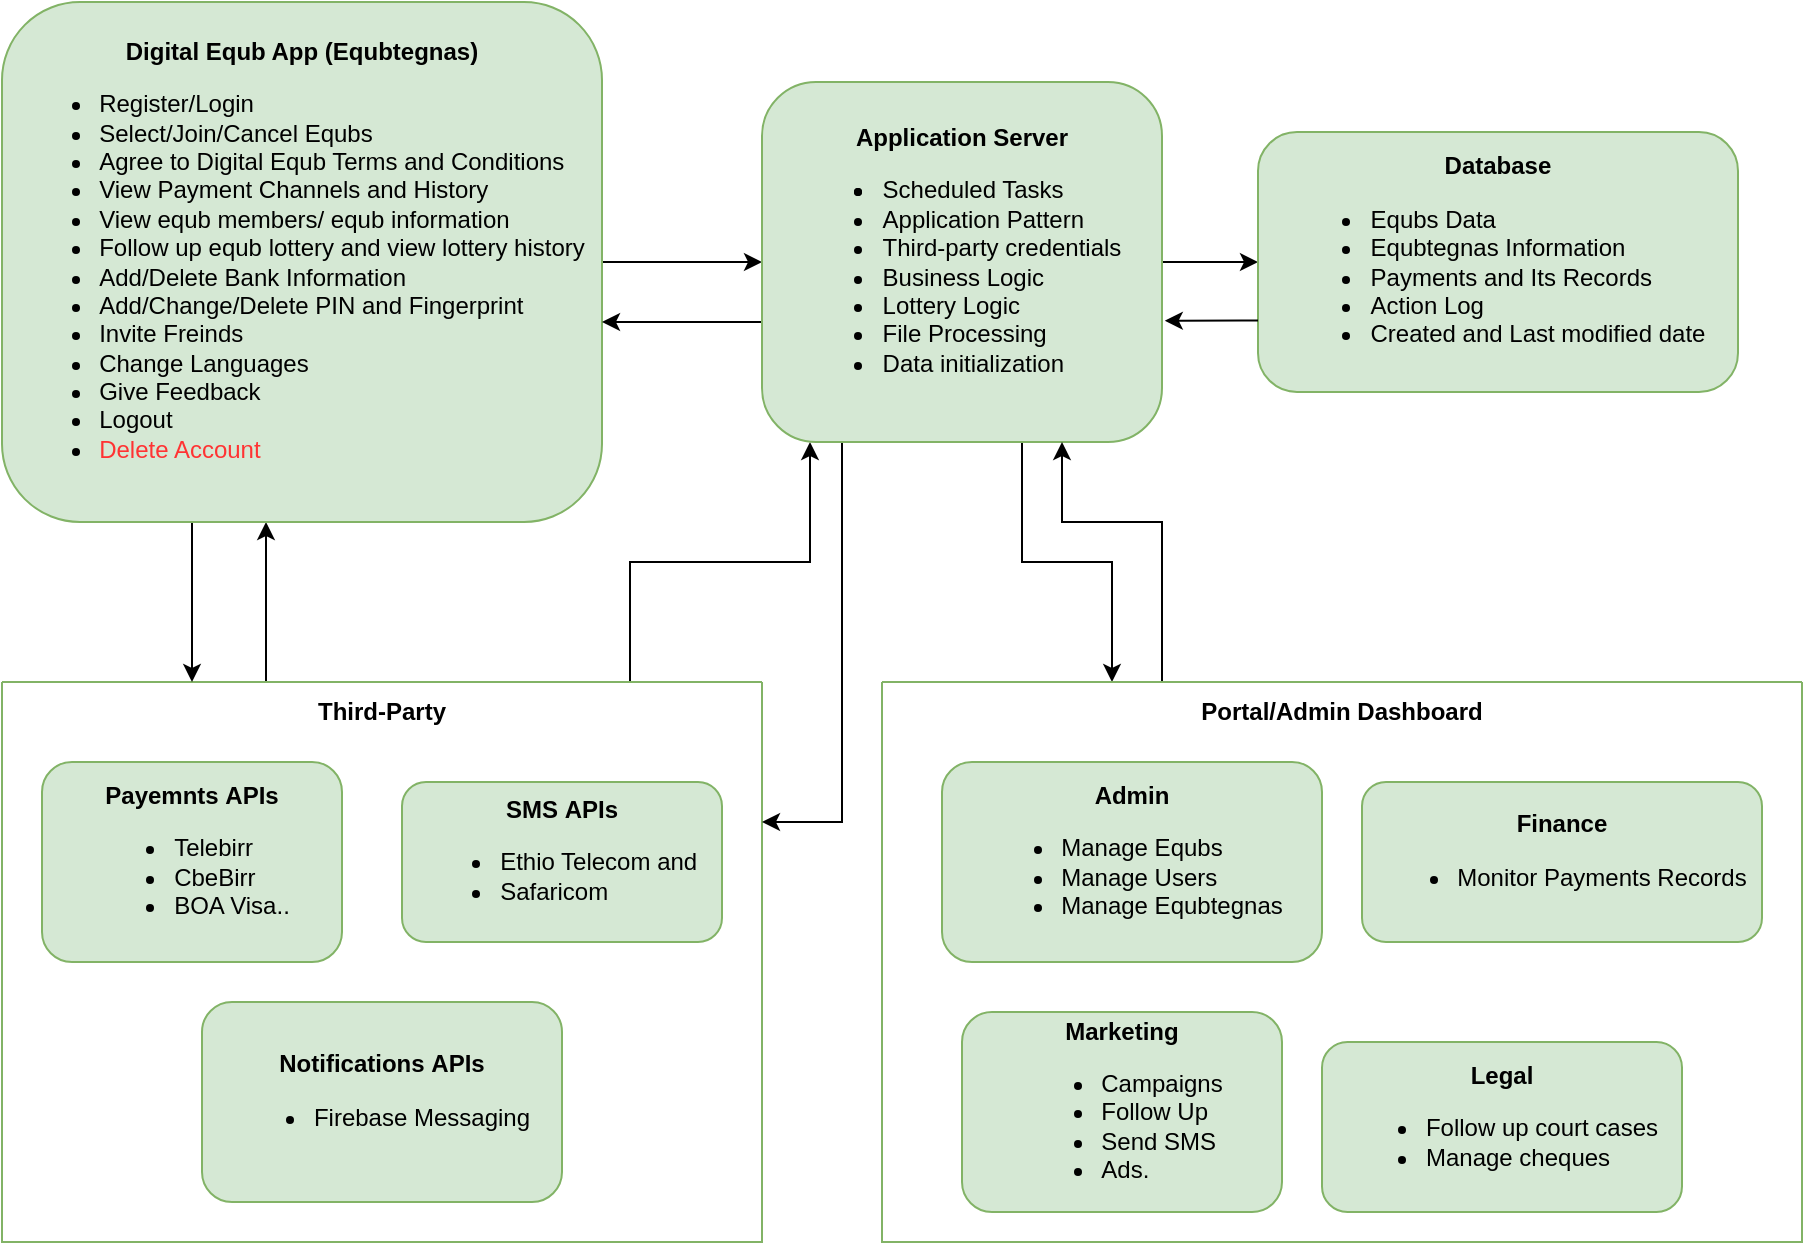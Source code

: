 <mxfile version="26.0.4" pages="4">
  <diagram id="C5RBs43oDa-KdzZeNtuy" name="Page-1">
    <mxGraphModel dx="1034" dy="412" grid="1" gridSize="10" guides="1" tooltips="1" connect="1" arrows="1" fold="1" page="1" pageScale="1" pageWidth="827" pageHeight="1169" math="0" shadow="0">
      <root>
        <mxCell id="WIyWlLk6GJQsqaUBKTNV-0" />
        <mxCell id="WIyWlLk6GJQsqaUBKTNV-1" parent="WIyWlLk6GJQsqaUBKTNV-0" />
        <mxCell id="4KtXDZUTqJY46fK0Fzek-13" style="edgeStyle=orthogonalEdgeStyle;rounded=0;orthogonalLoop=1;jettySize=auto;html=1;entryX=0.5;entryY=1;entryDx=0;entryDy=0;" edge="1" parent="WIyWlLk6GJQsqaUBKTNV-1">
          <mxGeometry relative="1" as="geometry">
            <mxPoint x="152" y="380" as="sourcePoint" />
            <mxPoint x="152" y="300" as="targetPoint" />
            <Array as="points">
              <mxPoint x="152" y="360" />
              <mxPoint x="152" y="360" />
            </Array>
          </mxGeometry>
        </mxCell>
        <mxCell id="4KtXDZUTqJY46fK0Fzek-14" style="edgeStyle=orthogonalEdgeStyle;rounded=0;orthogonalLoop=1;jettySize=auto;html=1;entryX=0.25;entryY=1;entryDx=0;entryDy=0;" edge="1" parent="WIyWlLk6GJQsqaUBKTNV-1">
          <mxGeometry relative="1" as="geometry">
            <mxPoint x="334" y="380" as="sourcePoint" />
            <mxPoint x="424" y="260" as="targetPoint" />
            <Array as="points">
              <mxPoint x="334" y="320" />
              <mxPoint x="424" y="320" />
            </Array>
          </mxGeometry>
        </mxCell>
        <mxCell id="4KtXDZUTqJY46fK0Fzek-0" value="&#xa;&#xa;Third-Party" style="swimlane;startSize=0;fillColor=default;strokeColor=#82B366;fillStyle=auto;gradientColor=none;swimlaneFillColor=none;rounded=1;arcSize=29;" vertex="1" parent="WIyWlLk6GJQsqaUBKTNV-1">
          <mxGeometry x="20" y="380" width="380" height="280" as="geometry">
            <mxRectangle x="90" y="390" width="100" height="30" as="alternateBounds" />
          </mxGeometry>
        </mxCell>
        <mxCell id="4KtXDZUTqJY46fK0Fzek-1" value="&lt;div&gt;&lt;b&gt;Notifications&amp;nbsp;&lt;/b&gt;&lt;b style=&quot;background-color: transparent; color: light-dark(rgb(0, 0, 0), rgb(255, 255, 255));&quot;&gt;APIs&lt;/b&gt;&lt;/div&gt;&lt;div&gt;&lt;ul&gt;&lt;li style=&quot;text-align: justify;&quot;&gt;Firebase Messaging&lt;/li&gt;&lt;/ul&gt;&lt;/div&gt;" style="rounded=1;whiteSpace=wrap;html=1;fontSize=12;glass=0;strokeWidth=1;shadow=0;align=center;fillColor=#d5e8d4;strokeColor=#82b366;" vertex="1" parent="4KtXDZUTqJY46fK0Fzek-0">
          <mxGeometry x="100" y="160" width="180" height="100" as="geometry" />
        </mxCell>
        <mxCell id="WIyWlLk6GJQsqaUBKTNV-3" value="&lt;div&gt;&lt;div&gt;&lt;b style=&quot;background-color: transparent; color: light-dark(rgb(0, 0, 0), rgb(255, 255, 255));&quot;&gt;&lt;span style=&quot;background-color: transparent; color: light-dark(rgb(0, 0, 0), rgb(255, 255, 255));&quot;&gt;Payemnts&amp;nbsp;&lt;/span&gt;&lt;/b&gt;&lt;b style=&quot;background-color: transparent; color: light-dark(rgb(0, 0, 0), rgb(255, 255, 255));&quot;&gt;APIs&lt;/b&gt;&lt;/div&gt;&lt;div&gt;&lt;div&gt;&lt;ul&gt;&lt;li style=&quot;text-align: justify;&quot;&gt;Telebirr&lt;/li&gt;&lt;li style=&quot;text-align: justify;&quot;&gt;CbeBirr&lt;/li&gt;&lt;li style=&quot;text-align: justify;&quot;&gt;BOA Visa..&lt;/li&gt;&lt;/ul&gt;&lt;/div&gt;&lt;/div&gt;&lt;/div&gt;" style="rounded=1;whiteSpace=wrap;html=1;fontSize=12;glass=0;strokeWidth=1;shadow=0;align=center;fillColor=#d5e8d4;strokeColor=#82b366;" parent="4KtXDZUTqJY46fK0Fzek-0" vertex="1">
          <mxGeometry x="20" y="40" width="150" height="100" as="geometry" />
        </mxCell>
        <mxCell id="4KtXDZUTqJY46fK0Fzek-2" value="&lt;div&gt;&lt;b&gt;SMS&amp;nbsp;&lt;/b&gt;&lt;b style=&quot;background-color: transparent; color: light-dark(rgb(0, 0, 0), rgb(255, 255, 255));&quot;&gt;APIs&lt;/b&gt;&lt;/div&gt;&lt;div&gt;&lt;ul&gt;&lt;li style=&quot;text-align: justify;&quot;&gt;Ethio Telecom and&amp;nbsp;&lt;/li&gt;&lt;li style=&quot;text-align: justify;&quot;&gt;Safaricom&lt;/li&gt;&lt;/ul&gt;&lt;/div&gt;" style="rounded=1;whiteSpace=wrap;html=1;fontSize=12;glass=0;strokeWidth=1;shadow=0;align=center;fillColor=#d5e8d4;strokeColor=#82b366;" vertex="1" parent="4KtXDZUTqJY46fK0Fzek-0">
          <mxGeometry x="200" y="50" width="160" height="80" as="geometry" />
        </mxCell>
        <mxCell id="olMhh8afa8N7AZbWHYjH-6" style="edgeStyle=orthogonalEdgeStyle;rounded=0;orthogonalLoop=1;jettySize=auto;html=1;entryX=0;entryY=0.5;entryDx=0;entryDy=0;" parent="WIyWlLk6GJQsqaUBKTNV-1" source="IrOff0IZFetIZdWrxFY4-1" target="IrOff0IZFetIZdWrxFY4-9" edge="1">
          <mxGeometry relative="1" as="geometry" />
        </mxCell>
        <mxCell id="4KtXDZUTqJY46fK0Fzek-8" style="edgeStyle=orthogonalEdgeStyle;rounded=0;orthogonalLoop=1;jettySize=auto;html=1;entryX=0.25;entryY=0;entryDx=0;entryDy=0;" edge="1" parent="WIyWlLk6GJQsqaUBKTNV-1" source="IrOff0IZFetIZdWrxFY4-1" target="4KtXDZUTqJY46fK0Fzek-0">
          <mxGeometry relative="1" as="geometry">
            <Array as="points">
              <mxPoint x="115" y="320" />
              <mxPoint x="115" y="320" />
            </Array>
          </mxGeometry>
        </mxCell>
        <mxCell id="IrOff0IZFetIZdWrxFY4-1" value="&lt;b&gt;Digital Equb App&amp;nbsp;&lt;span style=&quot;background-color: transparent; color: light-dark(rgb(0, 0, 0), rgb(255, 255, 255));&quot;&gt;(Equbtegnas)&lt;/span&gt;&lt;/b&gt;&lt;div&gt;&lt;ul&gt;&lt;li style=&quot;text-align: justify;&quot;&gt;&lt;span style=&quot;background-color: transparent; color: light-dark(rgb(0, 0, 0), rgb(255, 255, 255));&quot;&gt;Register/Login&lt;/span&gt;&lt;/li&gt;&lt;li style=&quot;text-align: justify;&quot;&gt;Select/Join/Cancel Equbs&lt;/li&gt;&lt;li style=&quot;text-align: justify;&quot;&gt;Agree to Digital Equb Terms and Conditions&lt;/li&gt;&lt;li style=&quot;text-align: justify;&quot;&gt;View Payment Channels and History&amp;nbsp;&amp;nbsp;&lt;/li&gt;&lt;li style=&quot;text-align: justify;&quot;&gt;View equb members/ equb information&lt;/li&gt;&lt;li style=&quot;text-align: justify;&quot;&gt;Follow up equb lottery and view lottery history&lt;/li&gt;&lt;li style=&quot;text-align: justify;&quot;&gt;Add/Delete Bank Information&lt;/li&gt;&lt;li style=&quot;text-align: justify;&quot;&gt;Add/Change/Delete PIN and Fingerprint&lt;/li&gt;&lt;li style=&quot;text-align: justify;&quot;&gt;Invite Freinds&lt;/li&gt;&lt;li style=&quot;text-align: justify;&quot;&gt;Change Languages&lt;/li&gt;&lt;li style=&quot;text-align: justify;&quot;&gt;Give Feedback&lt;/li&gt;&lt;li style=&quot;text-align: justify;&quot;&gt;Logout&lt;/li&gt;&lt;li style=&quot;text-align: justify;&quot;&gt;&lt;font style=&quot;color: rgb(255, 51, 51);&quot;&gt;Delete Account&lt;/font&gt;&lt;/li&gt;&lt;/ul&gt;&lt;/div&gt;" style="whiteSpace=wrap;html=1;rounded=1;glass=0;strokeWidth=1;shadow=0;fillColor=#d5e8d4;strokeColor=#82b366;" parent="WIyWlLk6GJQsqaUBKTNV-1" vertex="1">
          <mxGeometry x="20" y="40" width="300" height="260" as="geometry" />
        </mxCell>
        <mxCell id="IrOff0IZFetIZdWrxFY4-15" style="edgeStyle=orthogonalEdgeStyle;rounded=0;orthogonalLoop=1;jettySize=auto;html=1;entryX=0;entryY=0.5;entryDx=0;entryDy=0;" parent="WIyWlLk6GJQsqaUBKTNV-1" source="IrOff0IZFetIZdWrxFY4-9" target="IrOff0IZFetIZdWrxFY4-10" edge="1">
          <mxGeometry relative="1" as="geometry" />
        </mxCell>
        <mxCell id="4KtXDZUTqJY46fK0Fzek-10" style="edgeStyle=orthogonalEdgeStyle;rounded=0;orthogonalLoop=1;jettySize=auto;html=1;entryX=1;entryY=0.75;entryDx=0;entryDy=0;" edge="1" parent="WIyWlLk6GJQsqaUBKTNV-1">
          <mxGeometry relative="1" as="geometry">
            <mxPoint x="400" y="200" as="sourcePoint" />
            <mxPoint x="320" y="200" as="targetPoint" />
            <Array as="points">
              <mxPoint x="380" y="200" />
              <mxPoint x="380" y="200" />
            </Array>
          </mxGeometry>
        </mxCell>
        <mxCell id="4KtXDZUTqJY46fK0Fzek-11" style="edgeStyle=orthogonalEdgeStyle;rounded=0;orthogonalLoop=1;jettySize=auto;html=1;entryX=0.25;entryY=0;entryDx=0;entryDy=0;" edge="1" parent="WIyWlLk6GJQsqaUBKTNV-1" source="IrOff0IZFetIZdWrxFY4-9" target="4KtXDZUTqJY46fK0Fzek-3">
          <mxGeometry relative="1" as="geometry">
            <Array as="points">
              <mxPoint x="530" y="320" />
              <mxPoint x="575" y="320" />
            </Array>
          </mxGeometry>
        </mxCell>
        <mxCell id="4KtXDZUTqJY46fK0Fzek-15" style="edgeStyle=orthogonalEdgeStyle;rounded=0;orthogonalLoop=1;jettySize=auto;html=1;entryX=1;entryY=0.25;entryDx=0;entryDy=0;" edge="1" parent="WIyWlLk6GJQsqaUBKTNV-1" source="IrOff0IZFetIZdWrxFY4-9" target="4KtXDZUTqJY46fK0Fzek-0">
          <mxGeometry relative="1" as="geometry">
            <Array as="points">
              <mxPoint x="440" y="450" />
            </Array>
          </mxGeometry>
        </mxCell>
        <mxCell id="IrOff0IZFetIZdWrxFY4-9" value="&lt;b&gt;Application Server&lt;/b&gt;&lt;br&gt;&lt;div&gt;&lt;ul&gt;&lt;li style=&quot;text-align: justify;&quot;&gt;&lt;li style=&quot;text-align: justify;&quot;&gt;Scheduled Tasks&lt;/li&gt;&lt;li style=&quot;text-align: justify;&quot;&gt;Application Pattern&lt;/li&gt;&lt;li style=&quot;text-align: justify;&quot;&gt;Third-party credentials&lt;/li&gt;&lt;li style=&quot;text-align: justify;&quot;&gt;Business Logic&lt;/li&gt;&lt;li style=&quot;text-align: justify;&quot;&gt;Lottery Logic&lt;/li&gt;&lt;li style=&quot;text-align: justify;&quot;&gt;File Processing&lt;/li&gt;&lt;li style=&quot;text-align: justify;&quot;&gt;Data initialization&lt;/li&gt;&lt;/li&gt;&lt;/ul&gt;&lt;/div&gt;" style="whiteSpace=wrap;html=1;rounded=1;glass=0;strokeWidth=1;shadow=0;fillColor=#d5e8d4;strokeColor=#82b366;" parent="WIyWlLk6GJQsqaUBKTNV-1" vertex="1">
          <mxGeometry x="400" y="80" width="200" height="180" as="geometry" />
        </mxCell>
        <mxCell id="IrOff0IZFetIZdWrxFY4-10" value="&lt;b&gt;Database&lt;/b&gt;&lt;br&gt;&lt;div&gt;&lt;ul&gt;&lt;li style=&quot;text-align: justify;&quot;&gt;Equbs Data&lt;/li&gt;&lt;li style=&quot;text-align: justify;&quot;&gt;Equbtegnas Information&lt;/li&gt;&lt;li style=&quot;text-align: justify;&quot;&gt;Payments and Its Records&lt;/li&gt;&lt;li style=&quot;text-align: justify;&quot;&gt;Action Log&lt;/li&gt;&lt;li style=&quot;text-align: justify;&quot;&gt;Created and Last modified date&lt;/li&gt;&lt;/ul&gt;&lt;/div&gt;" style="whiteSpace=wrap;html=1;rounded=1;glass=0;strokeWidth=1;shadow=0;fillColor=#d5e8d4;strokeColor=#82b366;" parent="WIyWlLk6GJQsqaUBKTNV-1" vertex="1">
          <mxGeometry x="648" y="105" width="240" height="130" as="geometry" />
        </mxCell>
        <mxCell id="4KtXDZUTqJY46fK0Fzek-12" style="edgeStyle=orthogonalEdgeStyle;rounded=0;orthogonalLoop=1;jettySize=auto;html=1;entryX=0.75;entryY=1;entryDx=0;entryDy=0;" edge="1" parent="WIyWlLk6GJQsqaUBKTNV-1" source="4KtXDZUTqJY46fK0Fzek-3" target="IrOff0IZFetIZdWrxFY4-9">
          <mxGeometry relative="1" as="geometry">
            <Array as="points">
              <mxPoint x="600" y="300" />
              <mxPoint x="550" y="300" />
            </Array>
          </mxGeometry>
        </mxCell>
        <mxCell id="4KtXDZUTqJY46fK0Fzek-3" value="&#xa;&#xa;Portal/Admin Dashboard" style="swimlane;startSize=0;fillColor=default;strokeColor=#82B366;fillStyle=auto;gradientColor=none;swimlaneFillColor=none;rounded=1;arcSize=29;" vertex="1" parent="WIyWlLk6GJQsqaUBKTNV-1">
          <mxGeometry x="460" y="380" width="460" height="280" as="geometry">
            <mxRectangle x="90" y="390" width="100" height="30" as="alternateBounds" />
          </mxGeometry>
        </mxCell>
        <mxCell id="4KtXDZUTqJY46fK0Fzek-4" value="&lt;div&gt;&lt;b&gt;Marketing&lt;/b&gt;&lt;/div&gt;&lt;div&gt;&lt;ul&gt;&lt;li style=&quot;text-align: justify;&quot;&gt;Campaigns&lt;/li&gt;&lt;li style=&quot;text-align: justify;&quot;&gt;Follow Up&lt;/li&gt;&lt;li style=&quot;text-align: justify;&quot;&gt;Send SMS&lt;/li&gt;&lt;li style=&quot;text-align: justify;&quot;&gt;Ads.&lt;/li&gt;&lt;/ul&gt;&lt;/div&gt;" style="rounded=1;whiteSpace=wrap;html=1;fontSize=12;glass=0;strokeWidth=1;shadow=0;align=center;fillColor=#d5e8d4;strokeColor=#82b366;" vertex="1" parent="4KtXDZUTqJY46fK0Fzek-3">
          <mxGeometry x="40" y="165" width="160" height="100" as="geometry" />
        </mxCell>
        <mxCell id="4KtXDZUTqJY46fK0Fzek-5" value="&lt;div&gt;&lt;b&gt;Admin&lt;/b&gt;&lt;/div&gt;&lt;div&gt;&lt;ul&gt;&lt;li style=&quot;text-align: justify;&quot;&gt;Manage Equbs&lt;/li&gt;&lt;li style=&quot;text-align: justify;&quot;&gt;Manage Users&lt;/li&gt;&lt;li style=&quot;text-align: justify;&quot;&gt;Manage Equbtegnas&lt;/li&gt;&lt;/ul&gt;&lt;/div&gt;" style="rounded=1;whiteSpace=wrap;html=1;fontSize=12;glass=0;strokeWidth=1;shadow=0;align=center;fillColor=#d5e8d4;strokeColor=#82b366;" vertex="1" parent="4KtXDZUTqJY46fK0Fzek-3">
          <mxGeometry x="30" y="40" width="190" height="100" as="geometry" />
        </mxCell>
        <mxCell id="4KtXDZUTqJY46fK0Fzek-6" value="&lt;div&gt;&lt;b&gt;Finance&lt;/b&gt;&lt;/div&gt;&lt;div&gt;&lt;div style=&quot;text-align: justify;&quot;&gt;&lt;ul style=&quot;text-align: center;&quot;&gt;&lt;li style=&quot;text-align: justify;&quot;&gt;Monitor Payments Records&lt;/li&gt;&lt;/ul&gt;&lt;/div&gt;&lt;/div&gt;" style="rounded=1;whiteSpace=wrap;html=1;fontSize=12;glass=0;strokeWidth=1;shadow=0;align=center;fillColor=#d5e8d4;strokeColor=#82b366;" vertex="1" parent="4KtXDZUTqJY46fK0Fzek-3">
          <mxGeometry x="240" y="50" width="200" height="80" as="geometry" />
        </mxCell>
        <mxCell id="4KtXDZUTqJY46fK0Fzek-7" value="&lt;div&gt;&lt;b&gt;Legal&lt;/b&gt;&lt;/div&gt;&lt;div&gt;&lt;ul&gt;&lt;li style=&quot;text-align: justify;&quot;&gt;Follow up court cases&lt;/li&gt;&lt;li style=&quot;text-align: justify;&quot;&gt;Manage cheques&lt;/li&gt;&lt;/ul&gt;&lt;/div&gt;" style="rounded=1;whiteSpace=wrap;html=1;fontSize=12;glass=0;strokeWidth=1;shadow=0;align=center;fillColor=#d5e8d4;strokeColor=#82b366;" vertex="1" parent="4KtXDZUTqJY46fK0Fzek-3">
          <mxGeometry x="220" y="180" width="180" height="85" as="geometry" />
        </mxCell>
        <mxCell id="4KtXDZUTqJY46fK0Fzek-16" style="edgeStyle=orthogonalEdgeStyle;rounded=0;orthogonalLoop=1;jettySize=auto;html=1;entryX=1.007;entryY=0.663;entryDx=0;entryDy=0;entryPerimeter=0;" edge="1" parent="WIyWlLk6GJQsqaUBKTNV-1" source="IrOff0IZFetIZdWrxFY4-10" target="IrOff0IZFetIZdWrxFY4-9">
          <mxGeometry relative="1" as="geometry">
            <Array as="points">
              <mxPoint x="640" y="200" />
            </Array>
          </mxGeometry>
        </mxCell>
      </root>
    </mxGraphModel>
  </diagram>
  <diagram id="hve1JWIetJDZWOgjd9Jd" name="Page-2">
    <mxGraphModel dx="1434" dy="786" grid="1" gridSize="10" guides="1" tooltips="1" connect="1" arrows="1" fold="1" page="1" pageScale="1" pageWidth="850" pageHeight="1100" math="0" shadow="0">
      <root>
        <mxCell id="0" />
        <mxCell id="1" parent="0" />
        <mxCell id="QOCeVk_wlNVCst32dgfY-10" style="edgeStyle=orthogonalEdgeStyle;rounded=0;orthogonalLoop=1;jettySize=auto;html=1;entryX=0.5;entryY=1;entryDx=0;entryDy=0;" edge="1" parent="1" source="QOCeVk_wlNVCst32dgfY-2" target="QOCeVk_wlNVCst32dgfY-7">
          <mxGeometry relative="1" as="geometry" />
        </mxCell>
        <mxCell id="QOCeVk_wlNVCst32dgfY-2" value="Third-Party&amp;nbsp;&lt;span style=&quot;background-color: initial;&quot;&gt;Payemnt Service&lt;/span&gt;&lt;div&gt;&lt;ul&gt;&lt;li style=&quot;text-align: justify;&quot;&gt;Telebirr, CbeBirr, OA Visa..&lt;/li&gt;&lt;/ul&gt;&lt;/div&gt;" style="rounded=1;whiteSpace=wrap;html=1;fontSize=12;glass=0;strokeWidth=1;shadow=0;align=center;fillColor=#d5e8d4;strokeColor=#82b366;" vertex="1" parent="1">
          <mxGeometry x="175" y="500" width="200" height="100" as="geometry" />
        </mxCell>
        <mxCell id="QOCeVk_wlNVCst32dgfY-11" style="edgeStyle=orthogonalEdgeStyle;rounded=0;orthogonalLoop=1;jettySize=auto;html=1;entryX=0.25;entryY=0;entryDx=0;entryDy=0;exitX=0.25;exitY=1;exitDx=0;exitDy=0;" edge="1" parent="1" source="QOCeVk_wlNVCst32dgfY-4" target="QOCeVk_wlNVCst32dgfY-9">
          <mxGeometry relative="1" as="geometry" />
        </mxCell>
        <mxCell id="QOCeVk_wlNVCst32dgfY-4" value="Digital Equb App (Flutter)" style="whiteSpace=wrap;html=1;rounded=1;glass=0;strokeWidth=1;shadow=0;fillColor=#d5e8d4;strokeColor=#82b366;" vertex="1" parent="1">
          <mxGeometry x="181" y="30" width="190" height="50" as="geometry" />
        </mxCell>
        <mxCell id="QOCeVk_wlNVCst32dgfY-6" value="Application Server&lt;br&gt;&lt;div&gt;&lt;ul&gt;&lt;li style=&quot;text-align: justify;&quot;&gt;Authntication &amp;amp; Authorization&lt;/li&gt;&lt;li style=&quot;text-align: justify;&quot;&gt;Payment Handling&lt;/li&gt;&lt;li style=&quot;text-align: justify;&quot;&gt;Lottery Management&lt;/li&gt;&lt;/ul&gt;&lt;/div&gt;" style="whiteSpace=wrap;html=1;rounded=1;glass=0;strokeWidth=1;shadow=0;fillColor=#d5e8d4;strokeColor=#82b366;" vertex="1" parent="1">
          <mxGeometry x="180" y="211" width="200" height="80" as="geometry" />
        </mxCell>
        <mxCell id="QOCeVk_wlNVCst32dgfY-7" value="Database (MS SQL Server)&lt;br&gt;&lt;div&gt;&lt;ul&gt;&lt;li style=&quot;text-align: justify;&quot;&gt;Equbs Information&lt;/li&gt;&lt;li style=&quot;text-align: justify;&quot;&gt;Equbtegnas Profiles&lt;/li&gt;&lt;li style=&quot;text-align: justify;&quot;&gt;Payments Records&lt;/li&gt;&lt;li style=&quot;text-align: justify;&quot;&gt;Lottery Results&lt;/li&gt;&lt;/ul&gt;&lt;/div&gt;" style="whiteSpace=wrap;html=1;rounded=1;glass=0;strokeWidth=1;shadow=0;fillColor=#d5e8d4;strokeColor=#82b366;" vertex="1" parent="1">
          <mxGeometry x="180" y="334" width="190" height="120" as="geometry" />
        </mxCell>
        <mxCell id="QOCeVk_wlNVCst32dgfY-12" style="edgeStyle=orthogonalEdgeStyle;rounded=0;orthogonalLoop=1;jettySize=auto;html=1;entryX=0.75;entryY=1;entryDx=0;entryDy=0;exitX=0.75;exitY=0;exitDx=0;exitDy=0;" edge="1" parent="1" source="QOCeVk_wlNVCst32dgfY-9" target="QOCeVk_wlNVCst32dgfY-4">
          <mxGeometry relative="1" as="geometry">
            <Array as="points">
              <mxPoint x="323" y="120" />
              <mxPoint x="323" y="120" />
            </Array>
          </mxGeometry>
        </mxCell>
        <mxCell id="QOCeVk_wlNVCst32dgfY-9" value="API Gateways" style="whiteSpace=wrap;html=1;rounded=1;glass=0;strokeWidth=1;shadow=0;fillColor=#d5e8d4;strokeColor=#82b366;" vertex="1" parent="1">
          <mxGeometry x="181" y="120" width="190" height="50" as="geometry" />
        </mxCell>
        <mxCell id="QOCeVk_wlNVCst32dgfY-15" style="edgeStyle=orthogonalEdgeStyle;rounded=0;orthogonalLoop=1;jettySize=auto;html=1;entryX=0.25;entryY=0;entryDx=0;entryDy=0;exitX=0.25;exitY=1;exitDx=0;exitDy=0;" edge="1" parent="1">
          <mxGeometry relative="1" as="geometry">
            <mxPoint x="238" y="174" as="sourcePoint" />
            <mxPoint x="238" y="214" as="targetPoint" />
          </mxGeometry>
        </mxCell>
        <mxCell id="QOCeVk_wlNVCst32dgfY-16" style="edgeStyle=orthogonalEdgeStyle;rounded=0;orthogonalLoop=1;jettySize=auto;html=1;entryX=0.75;entryY=1;entryDx=0;entryDy=0;exitX=0.75;exitY=0;exitDx=0;exitDy=0;" edge="1" parent="1">
          <mxGeometry relative="1" as="geometry">
            <mxPoint x="333" y="210" as="sourcePoint" />
            <mxPoint x="333" y="170" as="targetPoint" />
            <Array as="points">
              <mxPoint x="333" y="210" />
              <mxPoint x="333" y="210" />
            </Array>
          </mxGeometry>
        </mxCell>
        <mxCell id="QOCeVk_wlNVCst32dgfY-17" style="edgeStyle=orthogonalEdgeStyle;rounded=0;orthogonalLoop=1;jettySize=auto;html=1;entryX=0.25;entryY=0;entryDx=0;entryDy=0;exitX=0.25;exitY=1;exitDx=0;exitDy=0;" edge="1" parent="1">
          <mxGeometry relative="1" as="geometry">
            <mxPoint x="236" y="292" as="sourcePoint" />
            <mxPoint x="236" y="332" as="targetPoint" />
          </mxGeometry>
        </mxCell>
        <mxCell id="QOCeVk_wlNVCst32dgfY-18" style="edgeStyle=orthogonalEdgeStyle;rounded=0;orthogonalLoop=1;jettySize=auto;html=1;entryX=0.75;entryY=1;entryDx=0;entryDy=0;exitX=0.75;exitY=0;exitDx=0;exitDy=0;" edge="1" parent="1">
          <mxGeometry relative="1" as="geometry">
            <mxPoint x="331" y="332" as="sourcePoint" />
            <mxPoint x="331" y="292" as="targetPoint" />
            <Array as="points">
              <mxPoint x="331" y="332" />
              <mxPoint x="331" y="332" />
            </Array>
          </mxGeometry>
        </mxCell>
      </root>
    </mxGraphModel>
  </diagram>
  <diagram id="AJAlcA5YT61ijzdCza6y" name="Page-3">
    <mxGraphModel dx="794" dy="378" grid="1" gridSize="10" guides="1" tooltips="1" connect="1" arrows="1" fold="1" page="1" pageScale="1" pageWidth="850" pageHeight="1100" math="0" shadow="0">
      <root>
        <mxCell id="0" />
        <mxCell id="1" parent="0" />
        <mxCell id="SQxApibKQi68mYz8Mstw-3" value="" style="edgeStyle=orthogonalEdgeStyle;rounded=0;orthogonalLoop=1;jettySize=auto;html=1;fillColor=#dae8fc;strokeColor=#6c8ebf;strokeWidth=2;fontStyle=1" edge="1" parent="1" source="SQxApibKQi68mYz8Mstw-1" target="SQxApibKQi68mYz8Mstw-2">
          <mxGeometry relative="1" as="geometry" />
        </mxCell>
        <mxCell id="SQxApibKQi68mYz8Mstw-1" value="Login" style="rounded=0;whiteSpace=wrap;html=1;fillColor=#d5e8d4;strokeColor=#82b366;strokeWidth=2;fontStyle=1" vertex="1" parent="1">
          <mxGeometry x="305" y="40" width="120" height="60" as="geometry" />
        </mxCell>
        <mxCell id="SQxApibKQi68mYz8Mstw-5" value="" style="edgeStyle=orthogonalEdgeStyle;rounded=0;orthogonalLoop=1;jettySize=auto;html=1;fillColor=#dae8fc;strokeColor=#6c8ebf;strokeWidth=2;fontStyle=1" edge="1" parent="1" source="SQxApibKQi68mYz8Mstw-2" target="SQxApibKQi68mYz8Mstw-4">
          <mxGeometry relative="1" as="geometry" />
        </mxCell>
        <mxCell id="SQxApibKQi68mYz8Mstw-8" value="Yes" style="edgeLabel;html=1;align=center;verticalAlign=middle;resizable=0;points=[];fontStyle=1" vertex="1" connectable="0" parent="SQxApibKQi68mYz8Mstw-5">
          <mxGeometry x="-0.144" y="1" relative="1" as="geometry">
            <mxPoint x="16" y="-10" as="offset" />
          </mxGeometry>
        </mxCell>
        <mxCell id="SQxApibKQi68mYz8Mstw-11" value="" style="edgeStyle=orthogonalEdgeStyle;rounded=0;orthogonalLoop=1;jettySize=auto;html=1;fillColor=#dae8fc;strokeColor=#6c8ebf;strokeWidth=2;fontStyle=1" edge="1" parent="1" source="SQxApibKQi68mYz8Mstw-2" target="SQxApibKQi68mYz8Mstw-10">
          <mxGeometry relative="1" as="geometry" />
        </mxCell>
        <mxCell id="SQxApibKQi68mYz8Mstw-12" value="No" style="edgeLabel;html=1;align=center;verticalAlign=middle;resizable=0;points=[];fontStyle=1" vertex="1" connectable="0" parent="SQxApibKQi68mYz8Mstw-11">
          <mxGeometry x="-0.067" y="1" relative="1" as="geometry">
            <mxPoint as="offset" />
          </mxGeometry>
        </mxCell>
        <mxCell id="SQxApibKQi68mYz8Mstw-2" value="OTP" style="rhombus;whiteSpace=wrap;html=1;rounded=0;fillColor=#d5e8d4;strokeColor=#82b366;strokeWidth=2;fontStyle=1" vertex="1" parent="1">
          <mxGeometry x="325" y="131" width="80" height="80" as="geometry" />
        </mxCell>
        <mxCell id="SQxApibKQi68mYz8Mstw-16" value="" style="edgeStyle=orthogonalEdgeStyle;rounded=0;orthogonalLoop=1;jettySize=auto;html=1;fillColor=#dae8fc;strokeColor=#6c8ebf;strokeWidth=2;fontStyle=1" edge="1" parent="1" source="SQxApibKQi68mYz8Mstw-4" target="SQxApibKQi68mYz8Mstw-15">
          <mxGeometry relative="1" as="geometry" />
        </mxCell>
        <mxCell id="SQxApibKQi68mYz8Mstw-4" value="Registration" style="whiteSpace=wrap;html=1;rounded=0;fillColor=#d5e8d4;strokeColor=#82b366;strokeWidth=2;fontStyle=1" vertex="1" parent="1">
          <mxGeometry x="305" y="242" width="120" height="60" as="geometry" />
        </mxCell>
        <mxCell id="SQxApibKQi68mYz8Mstw-10" value="" style="ellipse;whiteSpace=wrap;html=1;aspect=fixed;fillColor=#d5e8d4;strokeColor=#82b366;strokeWidth=2;fontStyle=1" vertex="1" parent="1">
          <mxGeometry x="190" y="152" width="40" height="40" as="geometry" />
        </mxCell>
        <mxCell id="SQxApibKQi68mYz8Mstw-18" value="" style="edgeStyle=orthogonalEdgeStyle;rounded=0;orthogonalLoop=1;jettySize=auto;html=1;fillColor=#dae8fc;strokeColor=#6c8ebf;strokeWidth=2;fontStyle=1" edge="1" parent="1" source="SQxApibKQi68mYz8Mstw-15" target="SQxApibKQi68mYz8Mstw-17">
          <mxGeometry relative="1" as="geometry" />
        </mxCell>
        <mxCell id="SQxApibKQi68mYz8Mstw-35" value="Select Equb" style="edgeLabel;html=1;align=center;verticalAlign=middle;resizable=0;points=[];fontStyle=1" vertex="1" connectable="0" parent="SQxApibKQi68mYz8Mstw-18">
          <mxGeometry x="-0.083" relative="1" as="geometry">
            <mxPoint as="offset" />
          </mxGeometry>
        </mxCell>
        <mxCell id="SQxApibKQi68mYz8Mstw-15" value="Equb/Home" style="whiteSpace=wrap;html=1;rounded=0;fillColor=#d5e8d4;strokeColor=#82b366;strokeWidth=2;fontStyle=1" vertex="1" parent="1">
          <mxGeometry x="305" y="326" width="120" height="60" as="geometry" />
        </mxCell>
        <mxCell id="SQxApibKQi68mYz8Mstw-24" value="" style="edgeStyle=orthogonalEdgeStyle;rounded=0;orthogonalLoop=1;jettySize=auto;html=1;fontStyle=1" edge="1" parent="1" source="SQxApibKQi68mYz8Mstw-17" target="SQxApibKQi68mYz8Mstw-23">
          <mxGeometry relative="1" as="geometry" />
        </mxCell>
        <mxCell id="SQxApibKQi68mYz8Mstw-17" value="Ava. Equb List" style="whiteSpace=wrap;html=1;rounded=0;fillColor=#d5e8d4;strokeColor=#82b366;strokeWidth=2;fontStyle=1" vertex="1" parent="1">
          <mxGeometry x="305" y="428" width="120" height="60" as="geometry" />
        </mxCell>
        <mxCell id="SQxApibKQi68mYz8Mstw-27" value="" style="edgeStyle=orthogonalEdgeStyle;rounded=0;orthogonalLoop=1;jettySize=auto;html=1;fillColor=#dae8fc;strokeColor=#6c8ebf;strokeWidth=2;fontStyle=1" edge="1" parent="1" source="SQxApibKQi68mYz8Mstw-23" target="SQxApibKQi68mYz8Mstw-26">
          <mxGeometry relative="1" as="geometry" />
        </mxCell>
        <mxCell id="SQxApibKQi68mYz8Mstw-28" value="Yes" style="edgeLabel;html=1;align=center;verticalAlign=middle;resizable=0;points=[];fontStyle=1" vertex="1" connectable="0" parent="SQxApibKQi68mYz8Mstw-27">
          <mxGeometry x="-0.141" relative="1" as="geometry">
            <mxPoint x="11" y="-6" as="offset" />
          </mxGeometry>
        </mxCell>
        <mxCell id="SQxApibKQi68mYz8Mstw-33" style="edgeStyle=orthogonalEdgeStyle;rounded=0;orthogonalLoop=1;jettySize=auto;html=1;entryX=1;entryY=0.5;entryDx=0;entryDy=0;exitX=1;exitY=0.5;exitDx=0;exitDy=0;fillColor=#dae8fc;strokeColor=#6c8ebf;strokeWidth=2;fontStyle=1" edge="1" parent="1" source="SQxApibKQi68mYz8Mstw-23">
          <mxGeometry relative="1" as="geometry">
            <mxPoint x="365" y="585" as="sourcePoint" />
            <mxPoint x="425" y="457" as="targetPoint" />
            <Array as="points">
              <mxPoint x="445" y="546" />
              <mxPoint x="445" y="457" />
            </Array>
          </mxGeometry>
        </mxCell>
        <mxCell id="SQxApibKQi68mYz8Mstw-34" value="No" style="edgeLabel;html=1;align=center;verticalAlign=middle;resizable=0;points=[];fontStyle=1" vertex="1" connectable="0" parent="SQxApibKQi68mYz8Mstw-33">
          <mxGeometry x="0.093" relative="1" as="geometry">
            <mxPoint as="offset" />
          </mxGeometry>
        </mxCell>
        <mxCell id="SQxApibKQi68mYz8Mstw-23" value="Agreement" style="rhombus;whiteSpace=wrap;html=1;rounded=0;fillColor=#d5e8d4;strokeColor=#82b366;strokeWidth=2;fontStyle=1" vertex="1" parent="1">
          <mxGeometry x="325" y="506" width="80" height="80" as="geometry" />
        </mxCell>
        <mxCell id="SQxApibKQi68mYz8Mstw-32" value="" style="edgeStyle=orthogonalEdgeStyle;rounded=0;orthogonalLoop=1;jettySize=auto;html=1;fillColor=#dae8fc;strokeColor=#6c8ebf;strokeWidth=2;fontStyle=1" edge="1" parent="1" source="SQxApibKQi68mYz8Mstw-26" target="SQxApibKQi68mYz8Mstw-31">
          <mxGeometry relative="1" as="geometry">
            <Array as="points">
              <mxPoint x="320" y="760" />
            </Array>
          </mxGeometry>
        </mxCell>
        <mxCell id="SQxApibKQi68mYz8Mstw-37" value="" style="edgeStyle=orthogonalEdgeStyle;rounded=0;orthogonalLoop=1;jettySize=auto;html=1;fontStyle=1" edge="1" parent="1" source="SQxApibKQi68mYz8Mstw-26" target="SQxApibKQi68mYz8Mstw-36">
          <mxGeometry relative="1" as="geometry" />
        </mxCell>
        <mxCell id="SQxApibKQi68mYz8Mstw-39" value="" style="edgeStyle=orthogonalEdgeStyle;rounded=0;orthogonalLoop=1;jettySize=auto;html=1;fillColor=#dae8fc;strokeColor=#6c8ebf;strokeWidth=2;fontStyle=1" edge="1" parent="1" source="SQxApibKQi68mYz8Mstw-26" target="SQxApibKQi68mYz8Mstw-38">
          <mxGeometry relative="1" as="geometry" />
        </mxCell>
        <mxCell id="SQxApibKQi68mYz8Mstw-41" value="" style="edgeStyle=orthogonalEdgeStyle;rounded=0;orthogonalLoop=1;jettySize=auto;html=1;fillColor=#dae8fc;strokeColor=#6c8ebf;strokeWidth=2;fontStyle=1" edge="1" parent="1">
          <mxGeometry relative="1" as="geometry">
            <mxPoint x="380" y="682" as="sourcePoint" />
            <mxPoint x="380" y="730" as="targetPoint" />
            <Array as="points">
              <mxPoint x="380" y="700" />
              <mxPoint x="380" y="700" />
            </Array>
          </mxGeometry>
        </mxCell>
        <mxCell id="SQxApibKQi68mYz8Mstw-42" value="" style="edgeStyle=orthogonalEdgeStyle;rounded=0;orthogonalLoop=1;jettySize=auto;html=1;fillColor=#dae8fc;strokeColor=#6c8ebf;strokeWidth=2;fontStyle=1" edge="1" parent="1" source="SQxApibKQi68mYz8Mstw-26" target="SQxApibKQi68mYz8Mstw-36">
          <mxGeometry relative="1" as="geometry" />
        </mxCell>
        <mxCell id="SQxApibKQi68mYz8Mstw-45" value="" style="edgeStyle=orthogonalEdgeStyle;rounded=0;orthogonalLoop=1;jettySize=auto;html=1;fillColor=#dae8fc;strokeColor=#6c8ebf;strokeWidth=2;fontStyle=1" edge="1" parent="1" source="SQxApibKQi68mYz8Mstw-26" target="SQxApibKQi68mYz8Mstw-44">
          <mxGeometry relative="1" as="geometry">
            <Array as="points">
              <mxPoint x="420" y="710" />
              <mxPoint x="560" y="710" />
            </Array>
          </mxGeometry>
        </mxCell>
        <mxCell id="SQxApibKQi68mYz8Mstw-26" value="Dashboard" style="whiteSpace=wrap;html=1;rounded=0;fillColor=#d5e8d4;strokeColor=#82b366;strokeWidth=2;fontStyle=1" vertex="1" parent="1">
          <mxGeometry x="305" y="622" width="120" height="60" as="geometry" />
        </mxCell>
        <mxCell id="SQxApibKQi68mYz8Mstw-31" value="Equb Members" style="whiteSpace=wrap;html=1;rounded=0;fillColor=#d5e8d4;strokeColor=#82b366;strokeWidth=2;fontStyle=1" vertex="1" parent="1">
          <mxGeometry x="105" y="730" width="120" height="60" as="geometry" />
        </mxCell>
        <mxCell id="SQxApibKQi68mYz8Mstw-36" value="Payment" style="whiteSpace=wrap;html=1;rounded=0;fillColor=#d5e8d4;strokeColor=#82b366;strokeWidth=2;fontStyle=1" vertex="1" parent="1">
          <mxGeometry x="505" y="622" width="120" height="60" as="geometry" />
        </mxCell>
        <mxCell id="SQxApibKQi68mYz8Mstw-38" value="Lottery" style="whiteSpace=wrap;html=1;rounded=0;fillColor=#d5e8d4;strokeColor=#82b366;strokeWidth=2;fontStyle=1" vertex="1" parent="1">
          <mxGeometry x="105" y="622" width="120" height="60" as="geometry" />
        </mxCell>
        <mxCell id="SQxApibKQi68mYz8Mstw-40" value="Equb" style="whiteSpace=wrap;html=1;rounded=0;fillColor=#d5e8d4;strokeColor=#82b366;strokeWidth=2;fontStyle=1" vertex="1" parent="1">
          <mxGeometry x="340" y="730" width="120" height="60" as="geometry" />
        </mxCell>
        <mxCell id="SQxApibKQi68mYz8Mstw-44" value="Help" style="whiteSpace=wrap;html=1;rounded=0;fillColor=#d5e8d4;strokeColor=#82b366;strokeWidth=2;fontStyle=1" vertex="1" parent="1">
          <mxGeometry x="500" y="730" width="120" height="60" as="geometry" />
        </mxCell>
      </root>
    </mxGraphModel>
  </diagram>
  <diagram id="03_9LJgAVNs3o7Bi3l3W" name="Page-4">
    <mxGraphModel dx="1034" dy="412" grid="1" gridSize="10" guides="1" tooltips="1" connect="1" arrows="1" fold="1" page="1" pageScale="1" pageWidth="850" pageHeight="1100" math="0" shadow="0">
      <root>
        <mxCell id="0" />
        <mxCell id="1" parent="0" />
        <mxCell id="UR-u83GvDtHFSeNiIF6C-2" value="&lt;div&gt;&lt;br&gt;&lt;/div&gt;&lt;div&gt;&lt;br&gt;&lt;/div&gt;&lt;div&gt;&lt;br&gt;&lt;/div&gt;&lt;div&gt;&lt;span style=&quot;background-color: transparent; color: light-dark(rgb(0, 0, 0), rgb(255, 255, 255));&quot;&gt;&lt;br&gt;&lt;/span&gt;&lt;/div&gt;&lt;div&gt;&lt;span style=&quot;background-color: transparent; color: light-dark(rgb(0, 0, 0), rgb(255, 255, 255));&quot;&gt;Equbtegna&lt;/span&gt;&lt;/div&gt;" style="shape=umlLifeline;perimeter=lifelinePerimeter;whiteSpace=wrap;html=1;container=1;dropTarget=0;collapsible=0;recursiveResize=0;outlineConnect=0;portConstraint=eastwest;newEdgeStyle={&quot;curved&quot;:0,&quot;rounded&quot;:0};participant=umlActor;size=40;" vertex="1" parent="1">
          <mxGeometry x="50" y="30" width="20" height="570" as="geometry" />
        </mxCell>
        <mxCell id="_b83oER5-g9AiVH4bwvo-6" value="" style="html=1;points=[[0,0,0,0,5],[0,1,0,0,-5],[1,0,0,0,5],[1,1,0,0,-5]];perimeter=orthogonalPerimeter;outlineConnect=0;targetShapes=umlLifeline;portConstraint=eastwest;newEdgeStyle={&quot;curved&quot;:0,&quot;rounded&quot;:0};" vertex="1" parent="UR-u83GvDtHFSeNiIF6C-2">
          <mxGeometry x="5" y="70" width="10" height="80" as="geometry" />
        </mxCell>
        <mxCell id="_b83oER5-g9AiVH4bwvo-3" value=":Third Party" style="shape=umlLifeline;perimeter=lifelinePerimeter;whiteSpace=wrap;html=1;container=1;dropTarget=0;collapsible=0;recursiveResize=0;outlineConnect=0;portConstraint=eastwest;newEdgeStyle={&quot;curved&quot;:0,&quot;rounded&quot;:0};" vertex="1" parent="1">
          <mxGeometry x="390" y="40" width="100" height="300" as="geometry" />
        </mxCell>
        <mxCell id="_b83oER5-g9AiVH4bwvo-18" value="" style="html=1;points=[[0,0,0,0,5],[0,1,0,0,-5],[1,0,0,0,5],[1,1,0,0,-5]];perimeter=orthogonalPerimeter;outlineConnect=0;targetShapes=umlLifeline;portConstraint=eastwest;newEdgeStyle={&quot;curved&quot;:0,&quot;rounded&quot;:0};" vertex="1" parent="_b83oER5-g9AiVH4bwvo-3">
          <mxGeometry x="45" y="90" width="10" height="40" as="geometry" />
        </mxCell>
        <mxCell id="_b83oER5-g9AiVH4bwvo-4" value=":Application Server" style="shape=umlLifeline;perimeter=lifelinePerimeter;whiteSpace=wrap;html=1;container=1;dropTarget=0;collapsible=0;recursiveResize=0;outlineConnect=0;portConstraint=eastwest;newEdgeStyle={&quot;curved&quot;:0,&quot;rounded&quot;:0};" vertex="1" parent="1">
          <mxGeometry x="170" y="40" width="150" height="300" as="geometry" />
        </mxCell>
        <mxCell id="_b83oER5-g9AiVH4bwvo-7" value="" style="html=1;points=[[0,0,0,0,5],[0,1,0,0,-5],[1,0,0,0,5],[1,1,0,0,-5]];perimeter=orthogonalPerimeter;outlineConnect=0;targetShapes=umlLifeline;portConstraint=eastwest;newEdgeStyle={&quot;curved&quot;:0,&quot;rounded&quot;:0};" vertex="1" parent="_b83oER5-g9AiVH4bwvo-4">
          <mxGeometry x="70" y="60" width="10" height="50" as="geometry" />
        </mxCell>
        <mxCell id="_b83oER5-g9AiVH4bwvo-5" value=":Database" style="shape=umlLifeline;perimeter=lifelinePerimeter;whiteSpace=wrap;html=1;container=1;dropTarget=0;collapsible=0;recursiveResize=0;outlineConnect=0;portConstraint=eastwest;newEdgeStyle={&quot;curved&quot;:0,&quot;rounded&quot;:0};" vertex="1" parent="1">
          <mxGeometry x="580" y="40" width="100" height="300" as="geometry" />
        </mxCell>
        <mxCell id="_b83oER5-g9AiVH4bwvo-9" value="" style="html=1;points=[[0,0,0,0,5],[0,1,0,0,-5],[1,0,0,0,5],[1,1,0,0,-5]];perimeter=orthogonalPerimeter;outlineConnect=0;targetShapes=umlLifeline;portConstraint=eastwest;newEdgeStyle={&quot;curved&quot;:0,&quot;rounded&quot;:0};" vertex="1" parent="_b83oER5-g9AiVH4bwvo-5">
          <mxGeometry x="45" y="70" width="10" height="80" as="geometry" />
        </mxCell>
        <mxCell id="_b83oER5-g9AiVH4bwvo-8" value="Enter Phone Number" style="html=1;verticalAlign=bottom;startArrow=oval;endArrow=block;startSize=8;curved=0;rounded=0;entryX=0;entryY=0;entryDx=0;entryDy=5;exitX=1;exitY=0;exitDx=0;exitDy=5;exitPerimeter=0;" edge="1" target="_b83oER5-g9AiVH4bwvo-7" parent="1" source="_b83oER5-g9AiVH4bwvo-6">
          <mxGeometry relative="1" as="geometry">
            <mxPoint x="170" y="125" as="sourcePoint" />
          </mxGeometry>
        </mxCell>
        <mxCell id="_b83oER5-g9AiVH4bwvo-10" value="" style="html=1;verticalAlign=bottom;startArrow=oval;endArrow=block;startSize=8;curved=0;rounded=0;" edge="1" target="_b83oER5-g9AiVH4bwvo-3" parent="1">
          <mxGeometry relative="1" as="geometry">
            <mxPoint x="439.5" y="169" as="sourcePoint" />
          </mxGeometry>
        </mxCell>
        <mxCell id="_b83oER5-g9AiVH4bwvo-12" value="Phone Login" style="edgeLabel;html=1;align=center;verticalAlign=middle;resizable=0;points=[];" vertex="1" connectable="0" parent="_b83oER5-g9AiVH4bwvo-10">
          <mxGeometry x="0.013" y="1" relative="1" as="geometry">
            <mxPoint x="-86" y="-61" as="offset" />
          </mxGeometry>
        </mxCell>
        <mxCell id="_b83oER5-g9AiVH4bwvo-13" value="" style="html=1;verticalAlign=bottom;startArrow=oval;endArrow=block;startSize=8;curved=0;rounded=0;entryX=0;entryY=0;entryDx=0;entryDy=5;entryPerimeter=0;" edge="1" parent="1" target="_b83oER5-g9AiVH4bwvo-9">
          <mxGeometry relative="1" as="geometry">
            <mxPoint x="250" y="116" as="sourcePoint" />
            <mxPoint x="435" y="116" as="targetPoint" />
          </mxGeometry>
        </mxCell>
        <mxCell id="_b83oER5-g9AiVH4bwvo-19" value="OTP Verification" style="html=1;verticalAlign=bottom;startArrow=oval;endArrow=block;startSize=8;curved=0;rounded=0;entryX=0;entryY=0;entryDx=0;entryDy=5;" edge="1" target="_b83oER5-g9AiVH4bwvo-18" parent="1" source="_b83oER5-g9AiVH4bwvo-7">
          <mxGeometry relative="1" as="geometry">
            <mxPoint x="365" y="135" as="sourcePoint" />
          </mxGeometry>
        </mxCell>
        <mxCell id="_b83oER5-g9AiVH4bwvo-20" value="Send OTP" style="html=1;verticalAlign=bottom;endArrow=open;dashed=1;endSize=8;curved=0;rounded=0;" edge="1" parent="1">
          <mxGeometry x="0.486" relative="1" as="geometry">
            <mxPoint x="435" y="170" as="sourcePoint" />
            <mxPoint x="65" y="170" as="targetPoint" />
            <mxPoint as="offset" />
          </mxGeometry>
        </mxCell>
      </root>
    </mxGraphModel>
  </diagram>
</mxfile>
